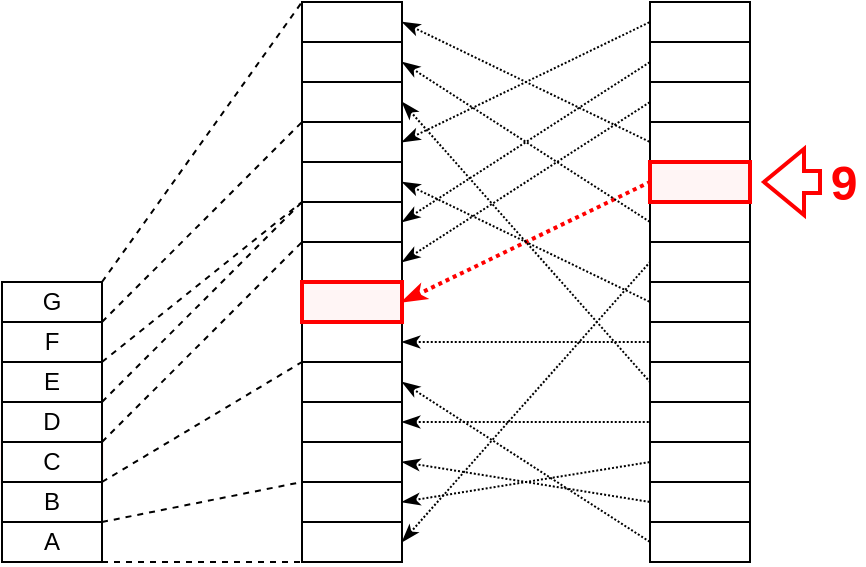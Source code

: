 <mxfile version="22.1.2" type="device">
  <diagram name="1 oldal" id="9zMQckgTDTX1H3_rx6Bh">
    <mxGraphModel dx="1434" dy="852" grid="1" gridSize="10" guides="0" tooltips="1" connect="1" arrows="1" fold="1" page="1" pageScale="1" pageWidth="827" pageHeight="1169" math="0" shadow="0">
      <root>
        <mxCell id="0" />
        <mxCell id="1" parent="0" />
        <mxCell id="vmDlRENZI01gOR_Bv4Dr-1" value="C" style="rounded=0;whiteSpace=wrap;html=1;strokeColor=#FFF5F5;fontColor=#FF0000;strokeWidth=2;fontStyle=1;fillColor=#FFF5F5;" vertex="1" parent="1">
          <mxGeometry x="130" y="500" width="50" height="20" as="geometry" />
        </mxCell>
        <mxCell id="LfwBUIai21lKe5tmic68-1" value="A" style="rounded=0;whiteSpace=wrap;html=1;" parent="1" vertex="1">
          <mxGeometry x="130" y="540" width="50" height="20" as="geometry" />
        </mxCell>
        <mxCell id="LfwBUIai21lKe5tmic68-2" value="B" style="rounded=0;whiteSpace=wrap;html=1;" parent="1" vertex="1">
          <mxGeometry x="130" y="520" width="50" height="20" as="geometry" />
        </mxCell>
        <mxCell id="LfwBUIai21lKe5tmic68-4" value="D" style="rounded=0;whiteSpace=wrap;html=1;" parent="1" vertex="1">
          <mxGeometry x="130" y="480" width="50" height="20" as="geometry" />
        </mxCell>
        <mxCell id="LfwBUIai21lKe5tmic68-5" value="E" style="rounded=0;whiteSpace=wrap;html=1;" parent="1" vertex="1">
          <mxGeometry x="130" y="460" width="50" height="20" as="geometry" />
        </mxCell>
        <mxCell id="LfwBUIai21lKe5tmic68-9" value="" style="rounded=0;whiteSpace=wrap;html=1;" parent="1" vertex="1">
          <mxGeometry x="280" y="540" width="50" height="20" as="geometry" />
        </mxCell>
        <mxCell id="LfwBUIai21lKe5tmic68-10" value="" style="rounded=0;whiteSpace=wrap;html=1;" parent="1" vertex="1">
          <mxGeometry x="280" y="520" width="50" height="20" as="geometry" />
        </mxCell>
        <mxCell id="LfwBUIai21lKe5tmic68-11" value="" style="rounded=0;whiteSpace=wrap;html=1;" parent="1" vertex="1">
          <mxGeometry x="280" y="500" width="50" height="20" as="geometry" />
        </mxCell>
        <mxCell id="LfwBUIai21lKe5tmic68-12" value="" style="rounded=0;whiteSpace=wrap;html=1;" parent="1" vertex="1">
          <mxGeometry x="280" y="480" width="50" height="20" as="geometry" />
        </mxCell>
        <mxCell id="LfwBUIai21lKe5tmic68-13" value="" style="rounded=0;whiteSpace=wrap;html=1;" parent="1" vertex="1">
          <mxGeometry x="280" y="460" width="50" height="20" as="geometry" />
        </mxCell>
        <mxCell id="LfwBUIai21lKe5tmic68-14" value="" style="rounded=0;whiteSpace=wrap;html=1;" parent="1" vertex="1">
          <mxGeometry x="280" y="440" width="50" height="20" as="geometry" />
        </mxCell>
        <mxCell id="LfwBUIai21lKe5tmic68-16" value="" style="rounded=0;whiteSpace=wrap;html=1;" parent="1" vertex="1">
          <mxGeometry x="280" y="400" width="50" height="20" as="geometry" />
        </mxCell>
        <mxCell id="LfwBUIai21lKe5tmic68-17" value="" style="rounded=0;whiteSpace=wrap;html=1;" parent="1" vertex="1">
          <mxGeometry x="280" y="380" width="50" height="20" as="geometry" />
        </mxCell>
        <mxCell id="LfwBUIai21lKe5tmic68-18" value="" style="rounded=0;whiteSpace=wrap;html=1;" parent="1" vertex="1">
          <mxGeometry x="280" y="360" width="50" height="20" as="geometry" />
        </mxCell>
        <mxCell id="LfwBUIai21lKe5tmic68-19" value="" style="rounded=0;whiteSpace=wrap;html=1;" parent="1" vertex="1">
          <mxGeometry x="280" y="340" width="50" height="20" as="geometry" />
        </mxCell>
        <mxCell id="LfwBUIai21lKe5tmic68-20" value="" style="rounded=0;whiteSpace=wrap;html=1;" parent="1" vertex="1">
          <mxGeometry x="280" y="320" width="50" height="20" as="geometry" />
        </mxCell>
        <mxCell id="LfwBUIai21lKe5tmic68-21" value="" style="rounded=0;whiteSpace=wrap;html=1;" parent="1" vertex="1">
          <mxGeometry x="280" y="300" width="50" height="20" as="geometry" />
        </mxCell>
        <mxCell id="LfwBUIai21lKe5tmic68-22" value="" style="rounded=0;whiteSpace=wrap;html=1;" parent="1" vertex="1">
          <mxGeometry x="280" y="280" width="50" height="20" as="geometry" />
        </mxCell>
        <mxCell id="LfwBUIai21lKe5tmic68-24" value="F" style="rounded=0;whiteSpace=wrap;html=1;" parent="1" vertex="1">
          <mxGeometry x="130" y="440" width="50" height="20" as="geometry" />
        </mxCell>
        <mxCell id="LfwBUIai21lKe5tmic68-25" value="G" style="rounded=0;whiteSpace=wrap;html=1;" parent="1" vertex="1">
          <mxGeometry x="130" y="420" width="50" height="20" as="geometry" />
        </mxCell>
        <mxCell id="LfwBUIai21lKe5tmic68-26" value="" style="rounded=0;whiteSpace=wrap;html=1;" parent="1" vertex="1">
          <mxGeometry x="454" y="400" width="50" height="20" as="geometry" />
        </mxCell>
        <mxCell id="LfwBUIai21lKe5tmic68-27" value="" style="rounded=0;whiteSpace=wrap;html=1;" parent="1" vertex="1">
          <mxGeometry x="454" y="500" width="50" height="20" as="geometry" />
        </mxCell>
        <mxCell id="LfwBUIai21lKe5tmic68-28" value="" style="rounded=0;whiteSpace=wrap;html=1;" parent="1" vertex="1">
          <mxGeometry x="454" y="520" width="50" height="20" as="geometry" />
        </mxCell>
        <mxCell id="LfwBUIai21lKe5tmic68-29" value="" style="rounded=0;whiteSpace=wrap;html=1;" parent="1" vertex="1">
          <mxGeometry x="454" y="480" width="50" height="20" as="geometry" />
        </mxCell>
        <mxCell id="LfwBUIai21lKe5tmic68-30" value="" style="rounded=0;whiteSpace=wrap;html=1;" parent="1" vertex="1">
          <mxGeometry x="454" y="540" width="50" height="20" as="geometry" />
        </mxCell>
        <mxCell id="LfwBUIai21lKe5tmic68-31" value="" style="rounded=0;whiteSpace=wrap;html=1;" parent="1" vertex="1">
          <mxGeometry x="454" y="440" width="50" height="20" as="geometry" />
        </mxCell>
        <mxCell id="LfwBUIai21lKe5tmic68-33" value="" style="rounded=0;whiteSpace=wrap;html=1;" parent="1" vertex="1">
          <mxGeometry x="454" y="320" width="50" height="20" as="geometry" />
        </mxCell>
        <mxCell id="LfwBUIai21lKe5tmic68-34" value="" style="rounded=0;whiteSpace=wrap;html=1;" parent="1" vertex="1">
          <mxGeometry x="454" y="300" width="50" height="20" as="geometry" />
        </mxCell>
        <mxCell id="LfwBUIai21lKe5tmic68-35" value="" style="rounded=0;whiteSpace=wrap;html=1;" parent="1" vertex="1">
          <mxGeometry x="454" y="420" width="50" height="20" as="geometry" />
        </mxCell>
        <mxCell id="LfwBUIai21lKe5tmic68-36" value="" style="rounded=0;whiteSpace=wrap;html=1;" parent="1" vertex="1">
          <mxGeometry x="454" y="280" width="50" height="20" as="geometry" />
        </mxCell>
        <mxCell id="LfwBUIai21lKe5tmic68-37" value="" style="rounded=0;whiteSpace=wrap;html=1;" parent="1" vertex="1">
          <mxGeometry x="454" y="460" width="50" height="20" as="geometry" />
        </mxCell>
        <mxCell id="LfwBUIai21lKe5tmic68-38" value="" style="rounded=0;whiteSpace=wrap;html=1;" parent="1" vertex="1">
          <mxGeometry x="454" y="380" width="50" height="20" as="geometry" />
        </mxCell>
        <mxCell id="LfwBUIai21lKe5tmic68-39" value="" style="rounded=0;whiteSpace=wrap;html=1;" parent="1" vertex="1">
          <mxGeometry x="454" y="340" width="50" height="20" as="geometry" />
        </mxCell>
        <mxCell id="LfwBUIai21lKe5tmic68-43" value="" style="endArrow=none;dashed=1;html=1;rounded=0;exitX=1;exitY=1;exitDx=0;exitDy=0;entryX=0;entryY=1;entryDx=0;entryDy=0;" parent="1" edge="1">
          <mxGeometry width="50" height="50" relative="1" as="geometry">
            <mxPoint x="180" y="560" as="sourcePoint" />
            <mxPoint x="280" y="560" as="targetPoint" />
          </mxGeometry>
        </mxCell>
        <mxCell id="LfwBUIai21lKe5tmic68-44" value="" style="endArrow=none;dashed=1;html=1;rounded=0;exitX=1;exitY=1;exitDx=0;exitDy=0;entryX=0;entryY=0;entryDx=0;entryDy=0;" parent="1" target="LfwBUIai21lKe5tmic68-10" edge="1">
          <mxGeometry width="50" height="50" relative="1" as="geometry">
            <mxPoint x="180" y="540" as="sourcePoint" />
            <mxPoint x="280" y="540" as="targetPoint" />
          </mxGeometry>
        </mxCell>
        <mxCell id="LfwBUIai21lKe5tmic68-45" value="" style="endArrow=none;dashed=1;html=1;rounded=0;exitX=1;exitY=1;exitDx=0;exitDy=0;entryX=0;entryY=0;entryDx=0;entryDy=0;strokeColor=#000000;strokeWidth=1;" parent="1" target="LfwBUIai21lKe5tmic68-13" edge="1">
          <mxGeometry width="50" height="50" relative="1" as="geometry">
            <mxPoint x="180" y="520" as="sourcePoint" />
            <mxPoint x="280" y="520" as="targetPoint" />
          </mxGeometry>
        </mxCell>
        <mxCell id="LfwBUIai21lKe5tmic68-46" value="" style="endArrow=none;dashed=1;html=1;rounded=0;exitX=1;exitY=1;exitDx=0;exitDy=0;entryX=0;entryY=0;entryDx=0;entryDy=0;strokeColor=#000000;strokeWidth=1;" parent="1" target="LfwBUIai21lKe5tmic68-16" edge="1">
          <mxGeometry width="50" height="50" relative="1" as="geometry">
            <mxPoint x="180" y="500" as="sourcePoint" />
            <mxPoint x="280" y="500" as="targetPoint" />
          </mxGeometry>
        </mxCell>
        <mxCell id="LfwBUIai21lKe5tmic68-47" value="" style="endArrow=none;dashed=1;html=1;rounded=0;exitX=1;exitY=1;exitDx=0;exitDy=0;entryX=0;entryY=0;entryDx=0;entryDy=0;" parent="1" target="LfwBUIai21lKe5tmic68-17" edge="1">
          <mxGeometry width="50" height="50" relative="1" as="geometry">
            <mxPoint x="180" y="480" as="sourcePoint" />
            <mxPoint x="280" y="480" as="targetPoint" />
          </mxGeometry>
        </mxCell>
        <mxCell id="LfwBUIai21lKe5tmic68-48" value="" style="endArrow=none;dashed=1;html=1;rounded=0;exitX=1;exitY=1;exitDx=0;exitDy=0;entryX=0;entryY=1;entryDx=0;entryDy=0;" parent="1" target="LfwBUIai21lKe5tmic68-18" edge="1">
          <mxGeometry width="50" height="50" relative="1" as="geometry">
            <mxPoint x="180" y="460" as="sourcePoint" />
            <mxPoint x="280" y="460" as="targetPoint" />
          </mxGeometry>
        </mxCell>
        <mxCell id="LfwBUIai21lKe5tmic68-49" value="" style="endArrow=none;dashed=1;html=1;rounded=0;exitX=1;exitY=1;exitDx=0;exitDy=0;entryX=0;entryY=1;entryDx=0;entryDy=0;" parent="1" target="LfwBUIai21lKe5tmic68-20" edge="1">
          <mxGeometry width="50" height="50" relative="1" as="geometry">
            <mxPoint x="180" y="440" as="sourcePoint" />
            <mxPoint x="280" y="440" as="targetPoint" />
          </mxGeometry>
        </mxCell>
        <mxCell id="LfwBUIai21lKe5tmic68-50" value="" style="endArrow=none;dashed=1;html=1;rounded=0;exitX=1;exitY=1;exitDx=0;exitDy=0;entryX=0;entryY=0;entryDx=0;entryDy=0;" parent="1" target="LfwBUIai21lKe5tmic68-22" edge="1">
          <mxGeometry width="50" height="50" relative="1" as="geometry">
            <mxPoint x="180" y="420" as="sourcePoint" />
            <mxPoint x="280" y="420" as="targetPoint" />
          </mxGeometry>
        </mxCell>
        <mxCell id="LfwBUIai21lKe5tmic68-57" value="" style="endArrow=none;html=1;rounded=0;exitX=1;exitY=0.5;exitDx=0;exitDy=0;entryX=0;entryY=0.5;entryDx=0;entryDy=0;endFill=0;endSize=4;dashed=1;dashPattern=1 1;startArrow=classicThin;startFill=1;" parent="1" source="LfwBUIai21lKe5tmic68-9" target="LfwBUIai21lKe5tmic68-26" edge="1">
          <mxGeometry width="50" height="50" relative="1" as="geometry">
            <mxPoint x="360" y="520" as="sourcePoint" />
            <mxPoint x="410" y="470" as="targetPoint" />
          </mxGeometry>
        </mxCell>
        <mxCell id="LfwBUIai21lKe5tmic68-58" value="" style="endArrow=none;html=1;rounded=0;exitX=1;exitY=0.5;exitDx=0;exitDy=0;entryX=0;entryY=0.5;entryDx=0;entryDy=0;endFill=0;endSize=4;dashed=1;dashPattern=1 1;startArrow=classicThin;startFill=1;" parent="1" source="LfwBUIai21lKe5tmic68-10" target="LfwBUIai21lKe5tmic68-27" edge="1">
          <mxGeometry width="50" height="50" relative="1" as="geometry">
            <mxPoint x="360" y="520" as="sourcePoint" />
            <mxPoint x="410" y="470" as="targetPoint" />
          </mxGeometry>
        </mxCell>
        <mxCell id="LfwBUIai21lKe5tmic68-59" value="" style="endArrow=none;html=1;rounded=0;exitX=1;exitY=0.5;exitDx=0;exitDy=0;entryX=0;entryY=0.5;entryDx=0;entryDy=0;endFill=0;endSize=4;dashed=1;dashPattern=1 1;startArrow=classicThin;startFill=1;" parent="1" source="LfwBUIai21lKe5tmic68-11" target="LfwBUIai21lKe5tmic68-28" edge="1">
          <mxGeometry width="50" height="50" relative="1" as="geometry">
            <mxPoint x="390" y="480" as="sourcePoint" />
            <mxPoint x="440" y="430" as="targetPoint" />
          </mxGeometry>
        </mxCell>
        <mxCell id="LfwBUIai21lKe5tmic68-60" value="" style="endArrow=none;html=1;rounded=0;exitX=1;exitY=0.5;exitDx=0;exitDy=0;entryX=0;entryY=0.5;entryDx=0;entryDy=0;endFill=0;endSize=4;dashed=1;dashPattern=1 1;startArrow=classicThin;startFill=1;" parent="1" source="LfwBUIai21lKe5tmic68-12" target="LfwBUIai21lKe5tmic68-29" edge="1">
          <mxGeometry width="50" height="50" relative="1" as="geometry">
            <mxPoint x="370" y="490" as="sourcePoint" />
            <mxPoint x="420" y="440" as="targetPoint" />
          </mxGeometry>
        </mxCell>
        <mxCell id="LfwBUIai21lKe5tmic68-61" value="" style="endArrow=none;html=1;rounded=0;exitX=1;exitY=0.5;exitDx=0;exitDy=0;entryX=0;entryY=0.5;entryDx=0;entryDy=0;endFill=0;endSize=4;dashed=1;dashPattern=1 1;startArrow=classicThin;startFill=1;" parent="1" source="LfwBUIai21lKe5tmic68-13" target="LfwBUIai21lKe5tmic68-30" edge="1">
          <mxGeometry width="50" height="50" relative="1" as="geometry">
            <mxPoint x="370" y="430" as="sourcePoint" />
            <mxPoint x="420" y="380" as="targetPoint" />
          </mxGeometry>
        </mxCell>
        <mxCell id="LfwBUIai21lKe5tmic68-62" value="" style="endArrow=none;html=1;rounded=0;exitX=1;exitY=0.5;exitDx=0;exitDy=0;entryX=0;entryY=0.5;entryDx=0;entryDy=0;endFill=0;endSize=4;dashed=1;dashPattern=1 1;startArrow=classicThin;startFill=1;" parent="1" source="LfwBUIai21lKe5tmic68-14" target="LfwBUIai21lKe5tmic68-31" edge="1">
          <mxGeometry width="50" height="50" relative="1" as="geometry">
            <mxPoint x="370" y="370" as="sourcePoint" />
            <mxPoint x="420" y="320" as="targetPoint" />
          </mxGeometry>
        </mxCell>
        <mxCell id="LfwBUIai21lKe5tmic68-63" value="" style="endArrow=none;html=1;rounded=0;exitX=1;exitY=0.5;exitDx=0;exitDy=0;entryX=0;entryY=0.5;entryDx=0;entryDy=0;endFill=0;endSize=4;dashed=1;dashPattern=1 1;strokeColor=#FF0000;strokeWidth=2;startArrow=classicThin;startFill=1;" parent="1" source="LfwBUIai21lKe5tmic68-15" target="LfwBUIai21lKe5tmic68-32" edge="1">
          <mxGeometry width="50" height="50" relative="1" as="geometry">
            <mxPoint x="370" y="320" as="sourcePoint" />
            <mxPoint x="420" y="270" as="targetPoint" />
          </mxGeometry>
        </mxCell>
        <mxCell id="LfwBUIai21lKe5tmic68-64" value="" style="endArrow=none;html=1;rounded=0;exitX=1;exitY=0.5;exitDx=0;exitDy=0;entryX=0;entryY=0.5;entryDx=0;entryDy=0;endFill=0;endSize=4;dashed=1;dashPattern=1 1;startArrow=classicThin;startFill=1;" parent="1" source="LfwBUIai21lKe5tmic68-16" target="LfwBUIai21lKe5tmic68-33" edge="1">
          <mxGeometry width="50" height="50" relative="1" as="geometry">
            <mxPoint x="370" y="410" as="sourcePoint" />
            <mxPoint x="420" y="360" as="targetPoint" />
          </mxGeometry>
        </mxCell>
        <mxCell id="LfwBUIai21lKe5tmic68-65" value="" style="endArrow=none;html=1;rounded=0;exitX=1;exitY=0.5;exitDx=0;exitDy=0;entryX=0;entryY=0.5;entryDx=0;entryDy=0;endFill=0;endSize=4;dashed=1;dashPattern=1 1;startArrow=classicThin;startFill=1;" parent="1" source="LfwBUIai21lKe5tmic68-17" target="LfwBUIai21lKe5tmic68-34" edge="1">
          <mxGeometry width="50" height="50" relative="1" as="geometry">
            <mxPoint x="380" y="380" as="sourcePoint" />
            <mxPoint x="430" y="330" as="targetPoint" />
          </mxGeometry>
        </mxCell>
        <mxCell id="LfwBUIai21lKe5tmic68-66" value="" style="endArrow=none;html=1;rounded=0;exitX=1;exitY=0.5;exitDx=0;exitDy=0;entryX=0;entryY=0.5;entryDx=0;entryDy=0;endFill=0;endSize=4;dashed=1;dashPattern=1 1;startArrow=classicThin;startFill=1;" parent="1" source="LfwBUIai21lKe5tmic68-18" target="LfwBUIai21lKe5tmic68-35" edge="1">
          <mxGeometry width="50" height="50" relative="1" as="geometry">
            <mxPoint x="380" y="360" as="sourcePoint" />
            <mxPoint x="430" y="310" as="targetPoint" />
          </mxGeometry>
        </mxCell>
        <mxCell id="LfwBUIai21lKe5tmic68-67" value="" style="endArrow=none;html=1;rounded=0;exitX=1;exitY=0.5;exitDx=0;exitDy=0;entryX=0;entryY=0.5;entryDx=0;entryDy=0;endFill=0;endSize=4;dashed=1;dashPattern=1 1;startArrow=classicThin;startFill=1;" parent="1" source="LfwBUIai21lKe5tmic68-19" target="LfwBUIai21lKe5tmic68-36" edge="1">
          <mxGeometry width="50" height="50" relative="1" as="geometry">
            <mxPoint x="380" y="340" as="sourcePoint" />
            <mxPoint x="430" y="290" as="targetPoint" />
          </mxGeometry>
        </mxCell>
        <mxCell id="LfwBUIai21lKe5tmic68-68" value="" style="endArrow=none;html=1;rounded=0;exitX=1;exitY=0.5;exitDx=0;exitDy=0;entryX=0;entryY=0.5;entryDx=0;entryDy=0;endFill=0;endSize=4;dashed=1;dashPattern=1 1;startArrow=classicThin;startFill=1;" parent="1" source="LfwBUIai21lKe5tmic68-20" target="LfwBUIai21lKe5tmic68-37" edge="1">
          <mxGeometry width="50" height="50" relative="1" as="geometry">
            <mxPoint x="380" y="310" as="sourcePoint" />
            <mxPoint x="430" y="260" as="targetPoint" />
          </mxGeometry>
        </mxCell>
        <mxCell id="LfwBUIai21lKe5tmic68-69" value="" style="endArrow=none;html=1;rounded=0;exitX=1;exitY=0.5;exitDx=0;exitDy=0;entryX=0;entryY=0.5;entryDx=0;entryDy=0;endFill=0;endSize=4;dashed=1;dashPattern=1 1;startArrow=classicThin;startFill=1;" parent="1" source="LfwBUIai21lKe5tmic68-21" target="LfwBUIai21lKe5tmic68-38" edge="1">
          <mxGeometry width="50" height="50" relative="1" as="geometry">
            <mxPoint x="370" y="310" as="sourcePoint" />
            <mxPoint x="420" y="260" as="targetPoint" />
          </mxGeometry>
        </mxCell>
        <mxCell id="LfwBUIai21lKe5tmic68-70" value="" style="endArrow=none;html=1;rounded=0;exitX=1;exitY=0.5;exitDx=0;exitDy=0;entryX=0;entryY=0.5;entryDx=0;entryDy=0;endFill=0;endSize=4;dashed=1;dashPattern=1 1;startArrow=classicThin;startFill=1;" parent="1" source="LfwBUIai21lKe5tmic68-22" target="LfwBUIai21lKe5tmic68-39" edge="1">
          <mxGeometry width="50" height="50" relative="1" as="geometry">
            <mxPoint x="360" y="290" as="sourcePoint" />
            <mxPoint x="410" y="240" as="targetPoint" />
          </mxGeometry>
        </mxCell>
        <mxCell id="LfwBUIai21lKe5tmic68-80" value="" style="shape=flexArrow;endArrow=classic;html=1;rounded=0;strokeColor=#FF0000;strokeWidth=2;" parent="1" edge="1">
          <mxGeometry width="50" height="50" relative="1" as="geometry">
            <mxPoint x="540" y="370" as="sourcePoint" />
            <mxPoint x="510" y="370" as="targetPoint" />
          </mxGeometry>
        </mxCell>
        <mxCell id="LfwBUIai21lKe5tmic68-81" value="9" style="text;html=1;strokeColor=none;fillColor=none;align=center;verticalAlign=middle;whiteSpace=wrap;rounded=0;fontColor=#FF0000;fontStyle=1;fontSize=24;" parent="1" vertex="1">
          <mxGeometry x="541" y="356" width="20" height="30" as="geometry" />
        </mxCell>
        <mxCell id="LfwBUIai21lKe5tmic68-32" value="" style="rounded=0;whiteSpace=wrap;html=1;strokeColor=#FF0000;strokeWidth=2;fillColor=#FFF5F5;" parent="1" vertex="1">
          <mxGeometry x="454" y="360" width="50" height="20" as="geometry" />
        </mxCell>
        <mxCell id="LfwBUIai21lKe5tmic68-15" value="" style="rounded=0;whiteSpace=wrap;html=1;strokeColor=#FF0000;strokeWidth=2;fillColor=#FFF5F5;" parent="1" vertex="1">
          <mxGeometry x="280" y="420" width="50" height="20" as="geometry" />
        </mxCell>
        <mxCell id="LfwBUIai21lKe5tmic68-3" value="C" style="rounded=0;whiteSpace=wrap;html=1;strokeColor=#000000;fontColor=#000000;strokeWidth=1;fontStyle=0;fillColor=#FFFFFF;" parent="1" vertex="1">
          <mxGeometry x="130" y="500" width="50" height="20" as="geometry" />
        </mxCell>
      </root>
    </mxGraphModel>
  </diagram>
</mxfile>
